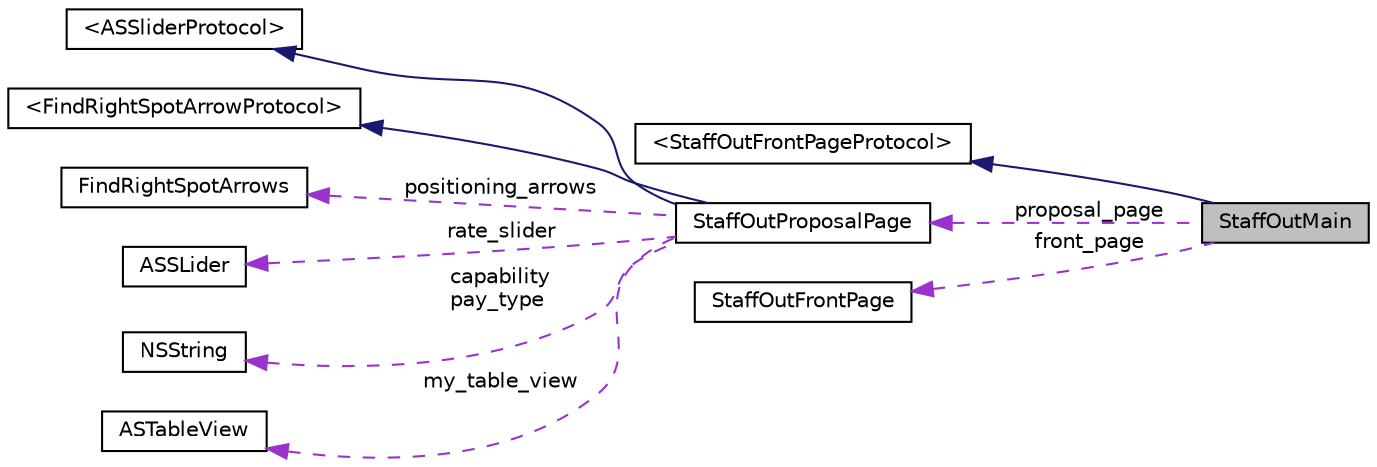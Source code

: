 digraph G
{
  edge [fontname="Helvetica",fontsize="10",labelfontname="Helvetica",labelfontsize="10"];
  node [fontname="Helvetica",fontsize="10",shape=record];
  rankdir="LR";
  Node1 [label="StaffOutMain",height=0.2,width=0.4,color="black", fillcolor="grey75", style="filled" fontcolor="black"];
  Node2 -> Node1 [dir="back",color="midnightblue",fontsize="10",style="solid",fontname="Helvetica"];
  Node2 [label="\<StaffOutFrontPageProtocol\>",height=0.2,width=0.4,color="black", fillcolor="white", style="filled",URL="$protocol_staff_out_front_page_protocol-p.html"];
  Node3 -> Node1 [dir="back",color="darkorchid3",fontsize="10",style="dashed",label=" proposal_page" ,fontname="Helvetica"];
  Node3 [label="StaffOutProposalPage",height=0.2,width=0.4,color="black", fillcolor="white", style="filled",URL="$interface_staff_out_proposal_page.html"];
  Node4 -> Node3 [dir="back",color="midnightblue",fontsize="10",style="solid",fontname="Helvetica"];
  Node4 [label="\<ASSliderProtocol\>",height=0.2,width=0.4,color="black", fillcolor="white", style="filled",URL="$protocol_a_s_slider_protocol-p.html"];
  Node5 -> Node3 [dir="back",color="midnightblue",fontsize="10",style="solid",fontname="Helvetica"];
  Node5 [label="\<FindRightSpotArrowProtocol\>",height=0.2,width=0.4,color="black", fillcolor="white", style="filled",URL="$protocol_find_right_spot_arrow_protocol-p.html"];
  Node6 -> Node3 [dir="back",color="darkorchid3",fontsize="10",style="dashed",label=" positioning_arrows" ,fontname="Helvetica"];
  Node6 [label="FindRightSpotArrows",height=0.2,width=0.4,color="black", fillcolor="white", style="filled",URL="$interface_find_right_spot_arrows.html"];
  Node7 -> Node3 [dir="back",color="darkorchid3",fontsize="10",style="dashed",label=" rate_slider" ,fontname="Helvetica"];
  Node7 [label="ASSLider",height=0.2,width=0.4,color="black", fillcolor="white", style="filled",URL="$interface_a_s_s_lider.html"];
  Node8 -> Node3 [dir="back",color="darkorchid3",fontsize="10",style="dashed",label=" capability\npay_type" ,fontname="Helvetica"];
  Node8 [label="NSString",height=0.2,width=0.4,color="black", fillcolor="white", style="filled",URL="$class_n_s_string.html"];
  Node9 -> Node3 [dir="back",color="darkorchid3",fontsize="10",style="dashed",label=" my_table_view" ,fontname="Helvetica"];
  Node9 [label="ASTableView",height=0.2,width=0.4,color="black", fillcolor="white", style="filled",URL="$interface_a_s_table_view.html"];
  Node10 -> Node1 [dir="back",color="darkorchid3",fontsize="10",style="dashed",label=" front_page" ,fontname="Helvetica"];
  Node10 [label="StaffOutFrontPage",height=0.2,width=0.4,color="black", fillcolor="white", style="filled",URL="$interface_staff_out_front_page.html"];
}
